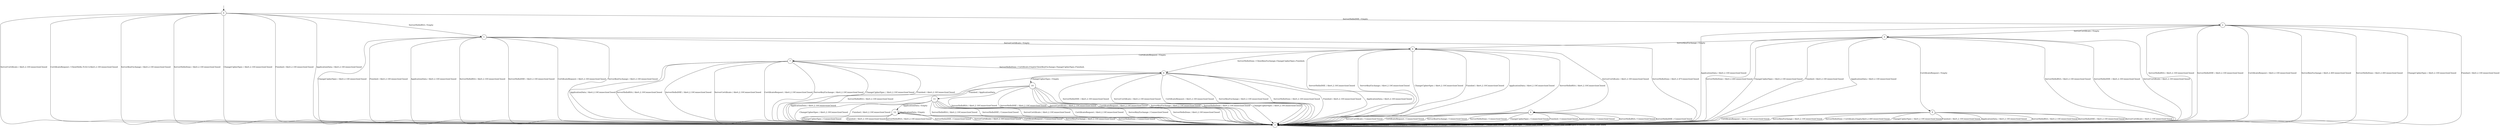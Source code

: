 digraph g {
__start0 [label="" shape="none"];

	s0 [shape="circle" label="0"];
	s1 [shape="circle" label="1"];
	s2 [shape="circle" label="2"];
	s3 [shape="circle" label="3"];
	s4 [shape="circle" label="4"];
	s5 [shape="circle" label="5"];
	s6 [shape="circle" label="6"];
	s7 [shape="circle" label="7"];
	s8 [shape="circle" label="8"];
	s9 [shape="circle" label="9"];
	s10 [shape="circle" label="10"];
	s11 [shape="circle" label="11"];
	s12 [shape="circle" label="12"];
	s0 -> s1 [label="ServerHelloRSA / Empty"];
	s0 -> s2 [label="ServerHelloDHE / Empty"];
	s0 -> s3 [label="ServerCertificate / Alert,2.10ConnectionClosed"];
	s0 -> s3 [label="CertificateRequest / ClientHello,TLSv12Alert,2.10ConnectionClosed"];
	s0 -> s3 [label="ServerKeyExchange / Alert,2.10ConnectionClosed"];
	s0 -> s3 [label="ServerHelloDone / Alert,2.10ConnectionClosed"];
	s0 -> s3 [label="ChangeCipherSpec / Alert,2.10ConnectionClosed"];
	s0 -> s3 [label="Finished / Alert,2.10ConnectionClosed"];
	s0 -> s3 [label="ApplicationData / Alert,2.10ConnectionClosed"];
	s1 -> s3 [label="ServerHelloRSA / Alert,2.10ConnectionClosed"];
	s1 -> s3 [label="ServerHelloDHE / Alert,2.10ConnectionClosed"];
	s1 -> s4 [label="ServerCertificate / Empty"];
	s1 -> s3 [label="CertificateRequest / Alert,2.10ConnectionClosed"];
	s1 -> s3 [label="ServerKeyExchange / Alert,2.10ConnectionClosed"];
	s1 -> s3 [label="ServerHelloDone / Alert,2.47ConnectionClosed"];
	s1 -> s3 [label="ChangeCipherSpec / Alert,2.10ConnectionClosed"];
	s1 -> s3 [label="Finished / Alert,2.10ConnectionClosed"];
	s1 -> s3 [label="ApplicationData / Alert,2.10ConnectionClosed"];
	s2 -> s3 [label="ServerHelloRSA / Alert,2.10ConnectionClosed"];
	s2 -> s3 [label="ServerHelloDHE / Alert,2.10ConnectionClosed"];
	s2 -> s5 [label="ServerCertificate / Empty"];
	s2 -> s3 [label="CertificateRequest / Alert,2.10ConnectionClosed"];
	s2 -> s3 [label="ServerKeyExchange / Alert,2.40ConnectionClosed"];
	s2 -> s3 [label="ServerHelloDone / Alert,2.40ConnectionClosed"];
	s2 -> s3 [label="ChangeCipherSpec / Alert,2.10ConnectionClosed"];
	s2 -> s3 [label="Finished / Alert,2.10ConnectionClosed"];
	s2 -> s3 [label="ApplicationData / Alert,2.10ConnectionClosed"];
	s3 -> s3 [label="ServerHelloRSA / ConnectionClosed"];
	s3 -> s3 [label="ServerHelloDHE / ConnectionClosed"];
	s3 -> s3 [label="ServerCertificate / ConnectionClosed"];
	s3 -> s3 [label="CertificateRequest / ConnectionClosed"];
	s3 -> s3 [label="ServerKeyExchange / ConnectionClosed"];
	s3 -> s3 [label="ServerHelloDone / ConnectionClosed"];
	s3 -> s3 [label="ChangeCipherSpec / ConnectionClosed"];
	s3 -> s3 [label="Finished / ConnectionClosed"];
	s3 -> s3 [label="ApplicationData / ConnectionClosed"];
	s4 -> s3 [label="ServerHelloRSA / Alert,2.10ConnectionClosed"];
	s4 -> s3 [label="ServerHelloDHE / Alert,2.10ConnectionClosed"];
	s4 -> s6 [label="ServerCertificate / Alert,2.10ConnectionClosed"];
	s4 -> s7 [label="CertificateRequest / Empty"];
	s4 -> s3 [label="ServerKeyExchange / Alert,2.10ConnectionClosed"];
	s4 -> s8 [label="ServerHelloDone / ClientKeyExchange,ChangeCipherSpec,Finished,"];
	s4 -> s3 [label="ChangeCipherSpec / Alert,2.10ConnectionClosed"];
	s4 -> s3 [label="Finished / Alert,2.10ConnectionClosed"];
	s4 -> s3 [label="ApplicationData / Alert,2.10ConnectionClosed"];
	s5 -> s3 [label="ServerHelloRSA / Alert,2.10ConnectionClosed"];
	s5 -> s3 [label="ServerHelloDHE / Alert,2.10ConnectionClosed"];
	s5 -> s3 [label="ServerCertificate / Alert,2.10ConnectionClosed"];
	s5 -> s9 [label="CertificateRequest / Empty"];
	s5 -> s4 [label="ServerKeyExchange / Empty"];
	s5 -> s3 [label="ServerHelloDone / Alert,2.40ConnectionClosed"];
	s5 -> s3 [label="ChangeCipherSpec / Alert,2.10ConnectionClosed"];
	s5 -> s3 [label="Finished / Alert,2.10ConnectionClosed"];
	s5 -> s3 [label="ApplicationData / Alert,2.10ConnectionClosed"];
	s6 -> s3 [label="ServerHelloRSA / ConnectionClosed"];
	s6 -> s3 [label="ServerHelloDHE / ConnectionClosed"];
	s6 -> s3 [label="ServerCertificate / ConnectionClosed"];
	s6 -> s3 [label="CertificateRequest / ConnectionClosed"];
	s6 -> s3 [label="ServerKeyExchange / ConnectionClosed"];
	s6 -> s3 [label="ServerHelloDone / ConnectionClosed"];
	s6 -> s3 [label="ChangeCipherSpec / ConnectionClosed"];
	s6 -> s3 [label="Finished / ConnectionClosed"];
	s6 -> s3 [label="ApplicationData / ConnectionClosed"];
	s7 -> s3 [label="ServerHelloRSA / Alert,2.10ConnectionClosed"];
	s7 -> s3 [label="ServerHelloDHE / Alert,2.10ConnectionClosed"];
	s7 -> s3 [label="ServerCertificate / Alert,2.10ConnectionClosed"];
	s7 -> s3 [label="CertificateRequest / Alert,2.10ConnectionClosed"];
	s7 -> s3 [label="ServerKeyExchange / Alert,2.10ConnectionClosed"];
	s7 -> s8 [label="ServerHelloDone / Certificate,EmptyClientKeyExchange,ChangeCipherSpec,Finished,"];
	s7 -> s3 [label="ChangeCipherSpec / Alert,2.10ConnectionClosed"];
	s7 -> s3 [label="Finished / Alert,2.10ConnectionClosed"];
	s7 -> s3 [label="ApplicationData / Alert,2.10ConnectionClosed"];
	s8 -> s3 [label="ServerHelloRSA / Alert,2.10ConnectionClosed"];
	s8 -> s3 [label="ServerHelloDHE / Alert,2.10ConnectionClosed"];
	s8 -> s3 [label="ServerCertificate / Alert,2.10ConnectionClosed"];
	s8 -> s3 [label="CertificateRequest / Alert,2.10ConnectionClosed"];
	s8 -> s3 [label="ServerKeyExchange / Alert,2.10ConnectionClosed"];
	s8 -> s3 [label="ServerHelloDone / Alert,2.10ConnectionClosed"];
	s8 -> s10 [label="ChangeCipherSpec / Empty"];
	s8 -> s3 [label="Finished / Alert,2.10ConnectionClosed"];
	s8 -> s3 [label="ApplicationData / Alert,2.10ConnectionClosed"];
	s9 -> s3 [label="ServerHelloRSA / Alert,2.10ConnectionClosed"];
	s9 -> s3 [label="ServerHelloDHE / Alert,2.10ConnectionClosed"];
	s9 -> s3 [label="ServerCertificate / Alert,2.10ConnectionClosed"];
	s9 -> s3 [label="CertificateRequest / Alert,2.10ConnectionClosed"];
	s9 -> s3 [label="ServerKeyExchange / Alert,2.10ConnectionClosed"];
	s9 -> s3 [label="ServerHelloDone / Certificate,EmptyAlert,2.40ConnectionClosed"];
	s9 -> s3 [label="ChangeCipherSpec / Alert,2.10ConnectionClosed"];
	s9 -> s3 [label="Finished / Alert,2.10ConnectionClosed"];
	s9 -> s3 [label="ApplicationData / Alert,2.10ConnectionClosed"];
	s10 -> s3 [label="ServerHelloRSA / Alert,2.10ConnectionClosed"];
	s10 -> s3 [label="ServerHelloDHE / Alert,2.10ConnectionClosed"];
	s10 -> s3 [label="ServerCertificate / Alert,2.10ConnectionClosed"];
	s10 -> s3 [label="CertificateRequest / Alert,2.10ConnectionClosed"];
	s10 -> s3 [label="ServerKeyExchange / Alert,2.10ConnectionClosed"];
	s10 -> s3 [label="ServerHelloDone / Alert,2.10ConnectionClosed"];
	s10 -> s3 [label="ChangeCipherSpec / Alert,2.10ConnectionClosed"];
	s10 -> s11 [label="Finished / ApplicationData,"];
	s10 -> s3 [label="ApplicationData / Alert,2.10ConnectionClosed"];
	s11 -> s3 [label="ServerHelloRSA / Alert,2.10ConnectionClosed"];
	s11 -> s3 [label="ServerHelloDHE / ConnectionClosed"];
	s11 -> s3 [label="ServerCertificate / Alert,2.10ConnectionClosed"];
	s11 -> s3 [label="CertificateRequest / Alert,2.10ConnectionClosed"];
	s11 -> s3 [label="ServerKeyExchange / ConnectionClosed"];
	s11 -> s3 [label="ServerHelloDone / Alert,2.10ConnectionClosed"];
	s11 -> s3 [label="ChangeCipherSpec / Alert,2.10ConnectionClosed"];
	s11 -> s3 [label="Finished / Alert,2.10ConnectionClosed"];
	s11 -> s12 [label="ApplicationData / Empty"];
	s12 -> s3 [label="ServerHelloRSA / Alert,2.10ConnectionClosed"];
	s12 -> s3 [label="ServerHelloDHE / ConnectionClosed"];
	s12 -> s3 [label="ServerCertificate / Alert,2.10ConnectionClosed"];
	s12 -> s3 [label="CertificateRequest / ConnectionClosed"];
	s12 -> s3 [label="ServerKeyExchange / Alert,2.10ConnectionClosed"];
	s12 -> s3 [label="ServerHelloDone / ConnectionClosed"];
	s12 -> s3 [label="ChangeCipherSpec / ConnectionClosed"];
	s12 -> s3 [label="Finished / Alert,2.10ConnectionClosed"];
	s12 -> s12 [label="ApplicationData / Empty"];

__start0 -> s0;
}

